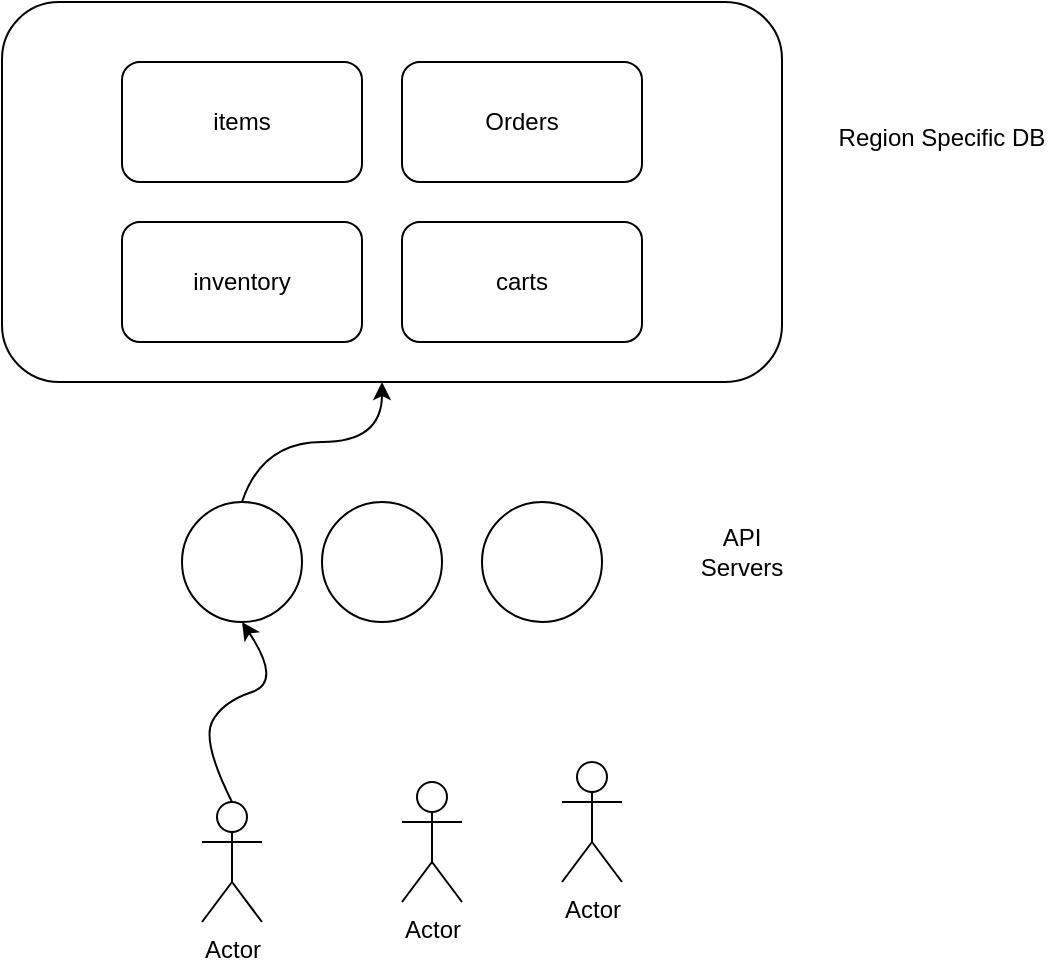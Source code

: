 <mxfile version="18.1.2" type="github">
  <diagram id="9cEIyE38TF0esDJiFROA" name="Page-1">
    <mxGraphModel dx="1186" dy="683" grid="1" gridSize="10" guides="1" tooltips="1" connect="1" arrows="1" fold="1" page="1" pageScale="1" pageWidth="827" pageHeight="1169" math="0" shadow="0">
      <root>
        <mxCell id="0" />
        <mxCell id="1" parent="0" />
        <mxCell id="h6g0KmjM4aSRn-muHkYu-7" value="" style="rounded=1;whiteSpace=wrap;html=1;" vertex="1" parent="1">
          <mxGeometry x="140" y="110" width="390" height="190" as="geometry" />
        </mxCell>
        <mxCell id="h6g0KmjM4aSRn-muHkYu-1" value="inventory" style="rounded=1;whiteSpace=wrap;html=1;" vertex="1" parent="1">
          <mxGeometry x="200" y="220" width="120" height="60" as="geometry" />
        </mxCell>
        <mxCell id="h6g0KmjM4aSRn-muHkYu-2" value="items" style="rounded=1;whiteSpace=wrap;html=1;" vertex="1" parent="1">
          <mxGeometry x="200" y="140" width="120" height="60" as="geometry" />
        </mxCell>
        <mxCell id="h6g0KmjM4aSRn-muHkYu-3" value="Orders" style="rounded=1;whiteSpace=wrap;html=1;" vertex="1" parent="1">
          <mxGeometry x="340" y="140" width="120" height="60" as="geometry" />
        </mxCell>
        <mxCell id="h6g0KmjM4aSRn-muHkYu-6" value="carts" style="rounded=1;whiteSpace=wrap;html=1;" vertex="1" parent="1">
          <mxGeometry x="340" y="220" width="120" height="60" as="geometry" />
        </mxCell>
        <mxCell id="h6g0KmjM4aSRn-muHkYu-8" value="" style="ellipse;whiteSpace=wrap;html=1;aspect=fixed;" vertex="1" parent="1">
          <mxGeometry x="230" y="360" width="60" height="60" as="geometry" />
        </mxCell>
        <mxCell id="h6g0KmjM4aSRn-muHkYu-9" value="" style="ellipse;whiteSpace=wrap;html=1;aspect=fixed;" vertex="1" parent="1">
          <mxGeometry x="300" y="360" width="60" height="60" as="geometry" />
        </mxCell>
        <mxCell id="h6g0KmjM4aSRn-muHkYu-10" value="" style="ellipse;whiteSpace=wrap;html=1;aspect=fixed;" vertex="1" parent="1">
          <mxGeometry x="380" y="360" width="60" height="60" as="geometry" />
        </mxCell>
        <mxCell id="h6g0KmjM4aSRn-muHkYu-11" value="API Servers" style="text;html=1;strokeColor=none;fillColor=none;align=center;verticalAlign=middle;whiteSpace=wrap;rounded=0;" vertex="1" parent="1">
          <mxGeometry x="480" y="370" width="60" height="30" as="geometry" />
        </mxCell>
        <mxCell id="h6g0KmjM4aSRn-muHkYu-12" value="Region Specific DB" style="text;html=1;strokeColor=none;fillColor=none;align=center;verticalAlign=middle;whiteSpace=wrap;rounded=0;" vertex="1" parent="1">
          <mxGeometry x="550" y="155" width="120" height="45" as="geometry" />
        </mxCell>
        <mxCell id="h6g0KmjM4aSRn-muHkYu-13" value="Actor" style="shape=umlActor;verticalLabelPosition=bottom;verticalAlign=top;html=1;outlineConnect=0;" vertex="1" parent="1">
          <mxGeometry x="240" y="510" width="30" height="60" as="geometry" />
        </mxCell>
        <mxCell id="h6g0KmjM4aSRn-muHkYu-14" value="Actor" style="shape=umlActor;verticalLabelPosition=bottom;verticalAlign=top;html=1;outlineConnect=0;" vertex="1" parent="1">
          <mxGeometry x="420" y="490" width="30" height="60" as="geometry" />
        </mxCell>
        <mxCell id="h6g0KmjM4aSRn-muHkYu-15" value="Actor" style="shape=umlActor;verticalLabelPosition=bottom;verticalAlign=top;html=1;outlineConnect=0;" vertex="1" parent="1">
          <mxGeometry x="340" y="500" width="30" height="60" as="geometry" />
        </mxCell>
        <mxCell id="h6g0KmjM4aSRn-muHkYu-18" value="" style="curved=1;endArrow=classic;html=1;rounded=0;exitX=0.5;exitY=0;exitDx=0;exitDy=0;exitPerimeter=0;entryX=0.5;entryY=1;entryDx=0;entryDy=0;" edge="1" parent="1" source="h6g0KmjM4aSRn-muHkYu-13" target="h6g0KmjM4aSRn-muHkYu-8">
          <mxGeometry width="50" height="50" relative="1" as="geometry">
            <mxPoint x="390" y="360" as="sourcePoint" />
            <mxPoint x="440" y="310" as="targetPoint" />
            <Array as="points">
              <mxPoint x="240" y="480" />
              <mxPoint x="250" y="460" />
              <mxPoint x="280" y="450" />
            </Array>
          </mxGeometry>
        </mxCell>
        <mxCell id="h6g0KmjM4aSRn-muHkYu-19" value="" style="curved=1;endArrow=classic;html=1;rounded=0;exitX=0.5;exitY=0;exitDx=0;exitDy=0;" edge="1" parent="1" source="h6g0KmjM4aSRn-muHkYu-8" target="h6g0KmjM4aSRn-muHkYu-7">
          <mxGeometry width="50" height="50" relative="1" as="geometry">
            <mxPoint x="390" y="360" as="sourcePoint" />
            <mxPoint x="440" y="310" as="targetPoint" />
            <Array as="points">
              <mxPoint x="270" y="330" />
              <mxPoint x="330" y="330" />
              <mxPoint x="330" y="300" />
            </Array>
          </mxGeometry>
        </mxCell>
      </root>
    </mxGraphModel>
  </diagram>
</mxfile>

